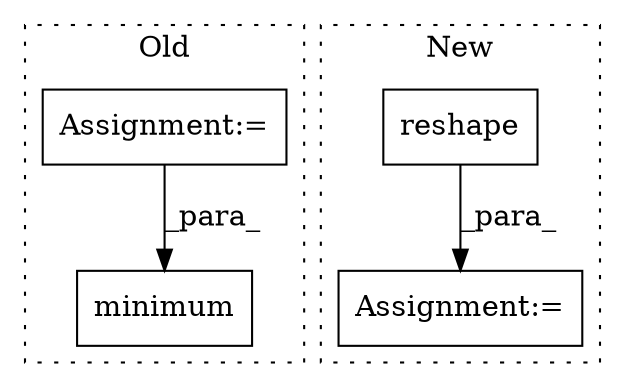 digraph G {
subgraph cluster0 {
1 [label="minimum" a="32" s="10925,10951" l="8,1" shape="box"];
3 [label="Assignment:=" a="7" s="10865" l="1" shape="box"];
label = "Old";
style="dotted";
}
subgraph cluster1 {
2 [label="reshape" a="32" s="11003,11053" l="8,2" shape="box"];
4 [label="Assignment:=" a="7" s="11109" l="1" shape="box"];
label = "New";
style="dotted";
}
2 -> 4 [label="_para_"];
3 -> 1 [label="_para_"];
}